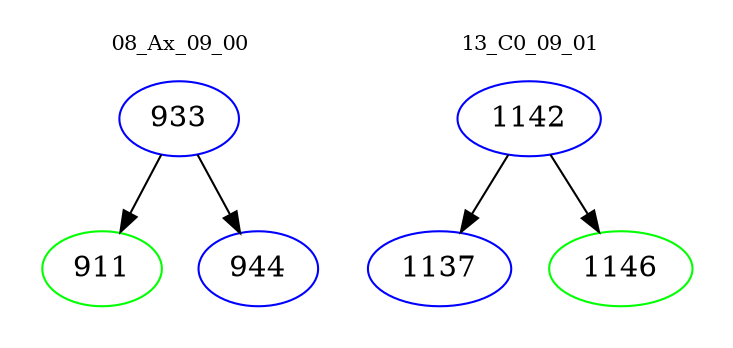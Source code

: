 digraph{
subgraph cluster_0 {
color = white
label = "08_Ax_09_00";
fontsize=10;
T0_933 [label="933", color="blue"]
T0_933 -> T0_911 [color="black"]
T0_911 [label="911", color="green"]
T0_933 -> T0_944 [color="black"]
T0_944 [label="944", color="blue"]
}
subgraph cluster_1 {
color = white
label = "13_C0_09_01";
fontsize=10;
T1_1142 [label="1142", color="blue"]
T1_1142 -> T1_1137 [color="black"]
T1_1137 [label="1137", color="blue"]
T1_1142 -> T1_1146 [color="black"]
T1_1146 [label="1146", color="green"]
}
}
